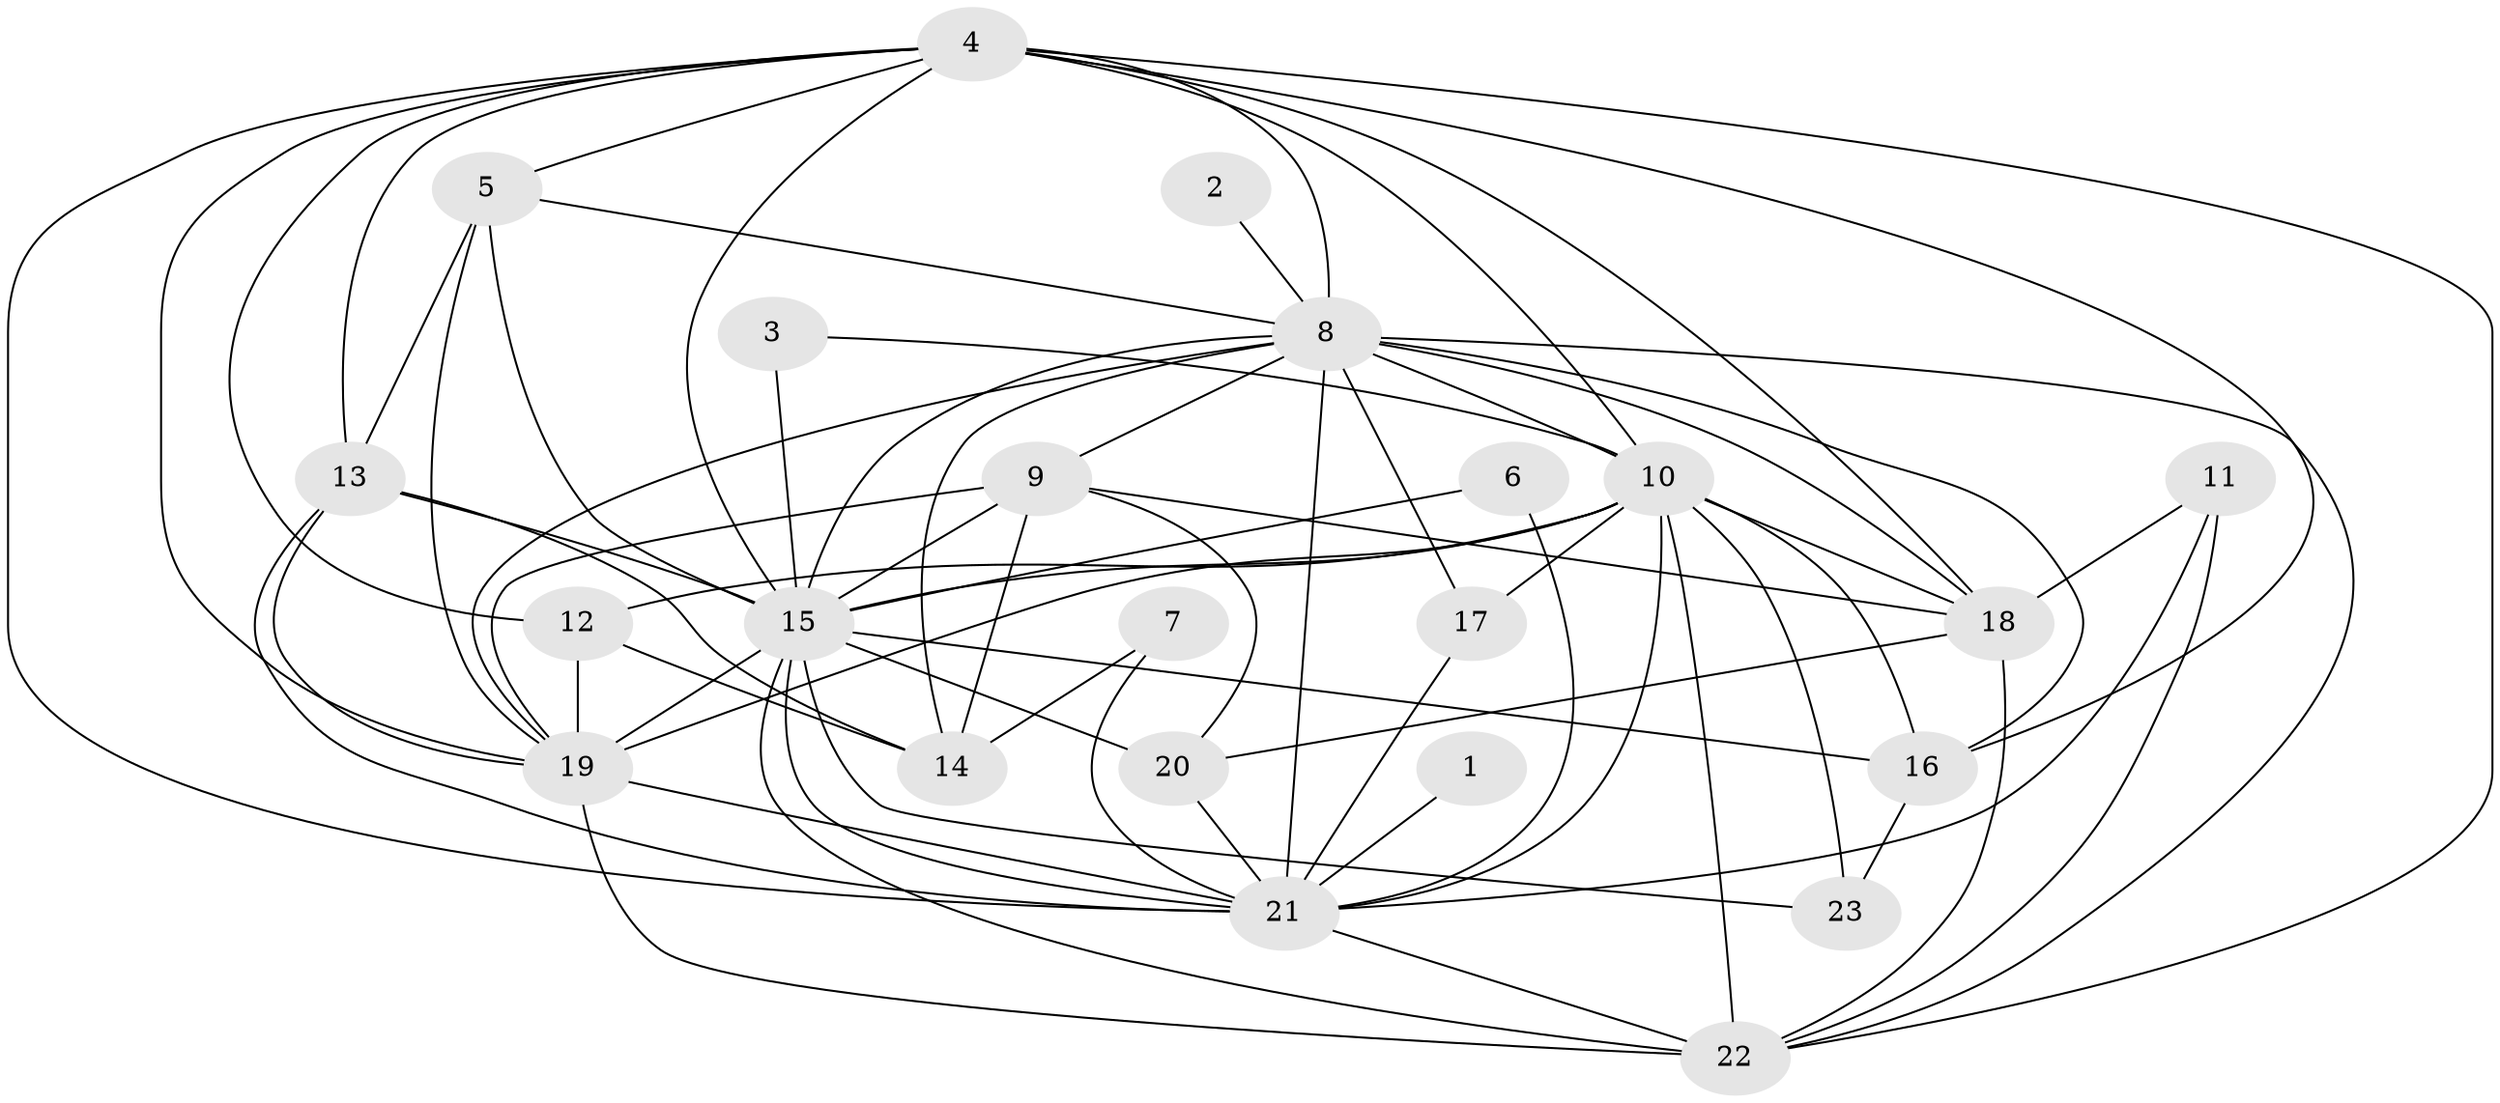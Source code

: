 // original degree distribution, {26: 0.013157894736842105, 13: 0.013157894736842105, 15: 0.013157894736842105, 14: 0.013157894736842105, 12: 0.013157894736842105, 18: 0.02631578947368421, 17: 0.013157894736842105, 20: 0.013157894736842105, 22: 0.013157894736842105, 9: 0.013157894736842105, 4: 0.05263157894736842, 3: 0.17105263157894737, 2: 0.5657894736842105, 6: 0.05263157894736842, 5: 0.013157894736842105}
// Generated by graph-tools (version 1.1) at 2025/36/03/04/25 23:36:27]
// undirected, 23 vertices, 70 edges
graph export_dot {
  node [color=gray90,style=filled];
  1;
  2;
  3;
  4;
  5;
  6;
  7;
  8;
  9;
  10;
  11;
  12;
  13;
  14;
  15;
  16;
  17;
  18;
  19;
  20;
  21;
  22;
  23;
  1 -- 21 [weight=1.0];
  2 -- 8 [weight=1.0];
  3 -- 10 [weight=1.0];
  3 -- 15 [weight=2.0];
  4 -- 5 [weight=1.0];
  4 -- 8 [weight=2.0];
  4 -- 10 [weight=3.0];
  4 -- 12 [weight=1.0];
  4 -- 13 [weight=1.0];
  4 -- 15 [weight=3.0];
  4 -- 16 [weight=1.0];
  4 -- 18 [weight=1.0];
  4 -- 19 [weight=2.0];
  4 -- 21 [weight=2.0];
  4 -- 22 [weight=3.0];
  5 -- 8 [weight=1.0];
  5 -- 13 [weight=1.0];
  5 -- 15 [weight=1.0];
  5 -- 19 [weight=2.0];
  6 -- 15 [weight=2.0];
  6 -- 21 [weight=1.0];
  7 -- 14 [weight=1.0];
  7 -- 21 [weight=1.0];
  8 -- 9 [weight=1.0];
  8 -- 10 [weight=2.0];
  8 -- 14 [weight=1.0];
  8 -- 15 [weight=3.0];
  8 -- 16 [weight=2.0];
  8 -- 17 [weight=2.0];
  8 -- 18 [weight=2.0];
  8 -- 19 [weight=3.0];
  8 -- 21 [weight=3.0];
  8 -- 22 [weight=2.0];
  9 -- 14 [weight=2.0];
  9 -- 15 [weight=5.0];
  9 -- 18 [weight=1.0];
  9 -- 19 [weight=1.0];
  9 -- 20 [weight=1.0];
  10 -- 12 [weight=1.0];
  10 -- 15 [weight=6.0];
  10 -- 16 [weight=2.0];
  10 -- 17 [weight=1.0];
  10 -- 18 [weight=1.0];
  10 -- 19 [weight=2.0];
  10 -- 21 [weight=3.0];
  10 -- 22 [weight=3.0];
  10 -- 23 [weight=1.0];
  11 -- 18 [weight=1.0];
  11 -- 21 [weight=1.0];
  11 -- 22 [weight=1.0];
  12 -- 14 [weight=1.0];
  12 -- 19 [weight=1.0];
  13 -- 14 [weight=1.0];
  13 -- 15 [weight=1.0];
  13 -- 19 [weight=1.0];
  13 -- 21 [weight=1.0];
  15 -- 16 [weight=1.0];
  15 -- 19 [weight=4.0];
  15 -- 20 [weight=3.0];
  15 -- 21 [weight=3.0];
  15 -- 22 [weight=3.0];
  15 -- 23 [weight=1.0];
  16 -- 23 [weight=1.0];
  17 -- 21 [weight=1.0];
  18 -- 20 [weight=1.0];
  18 -- 22 [weight=1.0];
  19 -- 21 [weight=2.0];
  19 -- 22 [weight=1.0];
  20 -- 21 [weight=1.0];
  21 -- 22 [weight=1.0];
}
